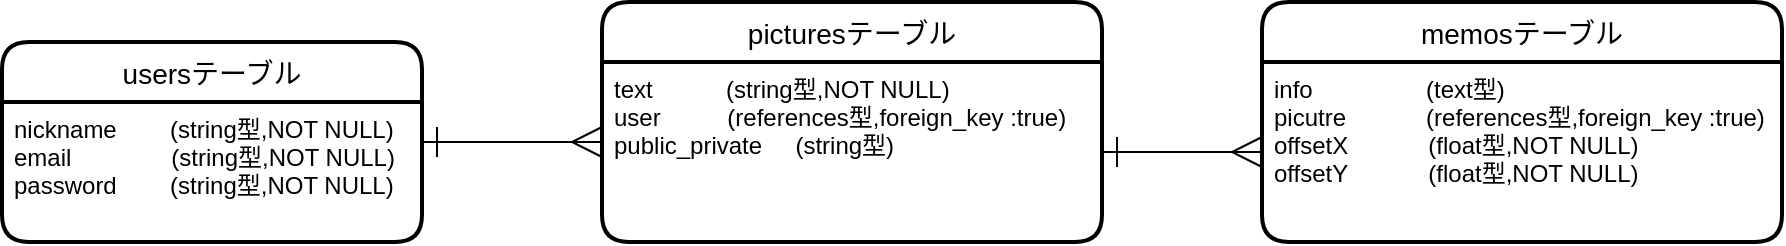 <mxfile>
    <diagram id="6-snDeikti0_qkXh2ynl" name="ページ1">
        <mxGraphModel dx="726" dy="562" grid="1" gridSize="10" guides="1" tooltips="1" connect="1" arrows="1" fold="1" page="1" pageScale="1" pageWidth="1169" pageHeight="827" math="0" shadow="0">
            <root>
                <mxCell id="0"/>
                <mxCell id="1" parent="0"/>
                <mxCell id="9" style="edgeStyle=orthogonalEdgeStyle;rounded=0;orthogonalLoop=1;jettySize=auto;html=1;endArrow=ERmany;endFill=0;endSize=13;startArrow=ERone;startFill=0;startSize=13;" edge="1" parent="1" source="2">
                    <mxGeometry relative="1" as="geometry">
                        <mxPoint x="350" y="240" as="targetPoint"/>
                    </mxGeometry>
                </mxCell>
                <mxCell id="2" value="usersテーブル" style="swimlane;childLayout=stackLayout;horizontal=1;startSize=30;horizontalStack=0;rounded=1;fontSize=14;fontStyle=0;strokeWidth=2;resizeParent=0;resizeLast=1;shadow=0;dashed=0;align=center;" vertex="1" parent="1">
                    <mxGeometry x="50" y="190" width="210" height="100" as="geometry"/>
                </mxCell>
                <mxCell id="3" value="nickname        (string型,NOT NULL)&#10;email               (string型,NOT NULL)&#10;password        (string型,NOT NULL)" style="align=left;strokeColor=none;fillColor=none;spacingLeft=4;fontSize=12;verticalAlign=top;resizable=0;rotatable=0;part=1;" vertex="1" parent="2">
                    <mxGeometry y="30" width="210" height="70" as="geometry"/>
                </mxCell>
                <mxCell id="5" value="picturesテーブル" style="swimlane;childLayout=stackLayout;horizontal=1;startSize=30;horizontalStack=0;rounded=1;fontSize=14;fontStyle=0;strokeWidth=2;resizeParent=0;resizeLast=1;shadow=0;dashed=0;align=center;" vertex="1" parent="1">
                    <mxGeometry x="350" y="170" width="250" height="120" as="geometry"/>
                </mxCell>
                <mxCell id="6" value="text           (string型,NOT NULL)&#10;user          (references型,foreign_key :true)&#10;public_private     (string型)" style="align=left;strokeColor=none;fillColor=none;spacingLeft=4;fontSize=12;verticalAlign=top;resizable=0;rotatable=0;part=1;" vertex="1" parent="5">
                    <mxGeometry y="30" width="250" height="90" as="geometry"/>
                </mxCell>
                <mxCell id="7" value="memosテーブル" style="swimlane;childLayout=stackLayout;horizontal=1;startSize=30;horizontalStack=0;rounded=1;fontSize=14;fontStyle=0;strokeWidth=2;resizeParent=0;resizeLast=1;shadow=0;dashed=0;align=center;" vertex="1" parent="1">
                    <mxGeometry x="680" y="170" width="260" height="120" as="geometry"/>
                </mxCell>
                <mxCell id="8" value="info                 (text型)&#10;picutre            (references型,foreign_key :true)&#10;offsetX            (float型,NOT NULL)&#10;offsetY            (float型,NOT NULL)" style="align=left;strokeColor=none;fillColor=none;spacingLeft=4;fontSize=12;verticalAlign=top;resizable=0;rotatable=0;part=1;" vertex="1" parent="7">
                    <mxGeometry y="30" width="260" height="90" as="geometry"/>
                </mxCell>
                <mxCell id="14" style="edgeStyle=orthogonalEdgeStyle;rounded=0;orthogonalLoop=1;jettySize=auto;html=1;startArrow=ERone;startFill=0;startSize=13;endArrow=ERmany;endFill=0;endSize=13;" edge="1" parent="1" source="6">
                    <mxGeometry relative="1" as="geometry">
                        <mxPoint x="680" y="245" as="targetPoint"/>
                    </mxGeometry>
                </mxCell>
            </root>
        </mxGraphModel>
    </diagram>
</mxfile>